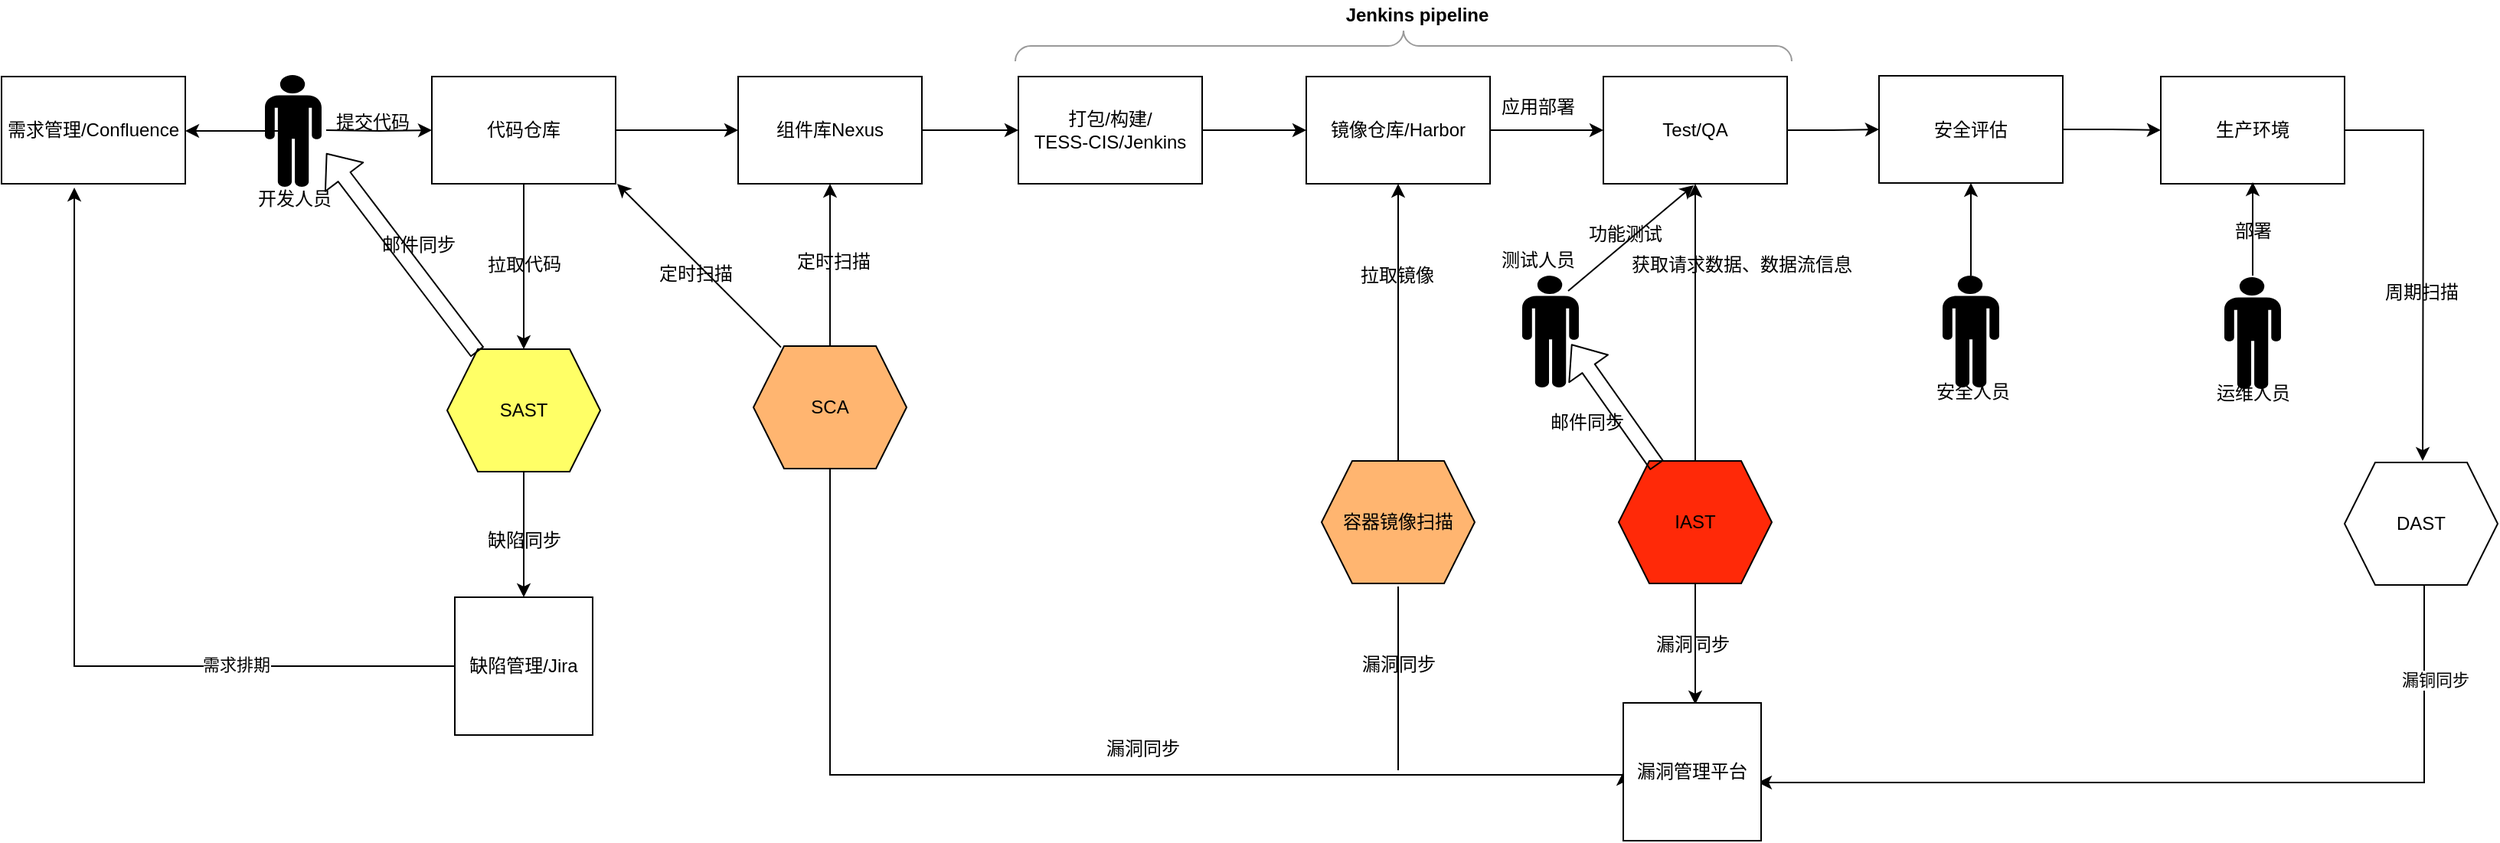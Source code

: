 <mxfile version="13.10.0" type="github">
  <diagram id="o9wrVbWIL4ODcBylfV1H" name="Page-1">
    <mxGraphModel dx="4043" dy="692" grid="1" gridSize="10" guides="1" tooltips="1" connect="1" arrows="1" fold="1" page="1" pageScale="1" pageWidth="2339" pageHeight="3300" math="0" shadow="0">
      <root>
        <mxCell id="0" />
        <mxCell id="1" parent="0" />
        <mxCell id="gxyS9pcXqX11lwIKly3A-1" value="需求管理/Confluence" style="rounded=0;whiteSpace=wrap;html=1;" vertex="1" parent="1">
          <mxGeometry x="-12" y="100" width="120" height="70" as="geometry" />
        </mxCell>
        <mxCell id="gxyS9pcXqX11lwIKly3A-37" value="" style="edgeStyle=orthogonalEdgeStyle;rounded=0;orthogonalLoop=1;jettySize=auto;html=1;" edge="1" parent="1" source="gxyS9pcXqX11lwIKly3A-3" target="gxyS9pcXqX11lwIKly3A-36">
          <mxGeometry relative="1" as="geometry" />
        </mxCell>
        <mxCell id="gxyS9pcXqX11lwIKly3A-39" value="" style="edgeStyle=orthogonalEdgeStyle;rounded=0;orthogonalLoop=1;jettySize=auto;html=1;" edge="1" parent="1" source="gxyS9pcXqX11lwIKly3A-3" target="gxyS9pcXqX11lwIKly3A-12">
          <mxGeometry relative="1" as="geometry" />
        </mxCell>
        <mxCell id="gxyS9pcXqX11lwIKly3A-3" value="代码仓库" style="rounded=0;whiteSpace=wrap;html=1;" vertex="1" parent="1">
          <mxGeometry x="269" y="100" width="120" height="70" as="geometry" />
        </mxCell>
        <mxCell id="gxyS9pcXqX11lwIKly3A-129" value="" style="edgeStyle=orthogonalEdgeStyle;rounded=0;orthogonalLoop=1;jettySize=auto;html=1;entryX=0.396;entryY=1.036;entryDx=0;entryDy=0;entryPerimeter=0;" edge="1" parent="1" source="gxyS9pcXqX11lwIKly3A-11" target="gxyS9pcXqX11lwIKly3A-1">
          <mxGeometry relative="1" as="geometry">
            <mxPoint y="480" as="targetPoint" />
          </mxGeometry>
        </mxCell>
        <mxCell id="gxyS9pcXqX11lwIKly3A-130" value="需求排期" style="edgeLabel;html=1;align=center;verticalAlign=middle;resizable=0;points=[];" vertex="1" connectable="0" parent="gxyS9pcXqX11lwIKly3A-129">
          <mxGeometry x="-0.273" y="-3" relative="1" as="geometry">
            <mxPoint x="60.29" y="2" as="offset" />
          </mxGeometry>
        </mxCell>
        <mxCell id="gxyS9pcXqX11lwIKly3A-11" value="缺陷管理/Jira" style="whiteSpace=wrap;html=1;aspect=fixed;" vertex="1" parent="1">
          <mxGeometry x="284" y="440" width="90" height="90" as="geometry" />
        </mxCell>
        <mxCell id="gxyS9pcXqX11lwIKly3A-74" value="" style="edgeStyle=orthogonalEdgeStyle;rounded=0;orthogonalLoop=1;jettySize=auto;html=1;entryX=0.5;entryY=0;entryDx=0;entryDy=0;" edge="1" parent="1" source="gxyS9pcXqX11lwIKly3A-12" target="gxyS9pcXqX11lwIKly3A-11">
          <mxGeometry relative="1" as="geometry" />
        </mxCell>
        <mxCell id="gxyS9pcXqX11lwIKly3A-12" value="SAST" style="shape=hexagon;perimeter=hexagonPerimeter2;whiteSpace=wrap;html=1;fixedSize=1;fillColor=#FFFF66;" vertex="1" parent="1">
          <mxGeometry x="279" y="278" width="100" height="80" as="geometry" />
        </mxCell>
        <mxCell id="gxyS9pcXqX11lwIKly3A-31" value="" style="edgeStyle=orthogonalEdgeStyle;rounded=0;orthogonalLoop=1;jettySize=auto;html=1;" edge="1" parent="1" target="gxyS9pcXqX11lwIKly3A-3">
          <mxGeometry relative="1" as="geometry">
            <mxPoint x="200" y="135" as="sourcePoint" />
          </mxGeometry>
        </mxCell>
        <mxCell id="gxyS9pcXqX11lwIKly3A-38" value="" style="edgeStyle=orthogonalEdgeStyle;rounded=0;orthogonalLoop=1;jettySize=auto;html=1;exitX=0;exitY=0.5;exitDx=0;exitDy=0;exitPerimeter=0;" edge="1" parent="1" target="gxyS9pcXqX11lwIKly3A-1">
          <mxGeometry relative="1" as="geometry">
            <mxPoint x="175" y="135.5" as="sourcePoint" />
            <Array as="points">
              <mxPoint x="165" y="135" />
            </Array>
          </mxGeometry>
        </mxCell>
        <mxCell id="gxyS9pcXqX11lwIKly3A-35" value="提交代码" style="text;html=1;align=center;verticalAlign=middle;resizable=0;points=[];autosize=1;" vertex="1" parent="1">
          <mxGeometry x="200" y="120" width="60" height="20" as="geometry" />
        </mxCell>
        <mxCell id="gxyS9pcXqX11lwIKly3A-45" value="" style="edgeStyle=orthogonalEdgeStyle;rounded=0;orthogonalLoop=1;jettySize=auto;html=1;" edge="1" parent="1" source="gxyS9pcXqX11lwIKly3A-36" target="gxyS9pcXqX11lwIKly3A-44">
          <mxGeometry relative="1" as="geometry" />
        </mxCell>
        <mxCell id="gxyS9pcXqX11lwIKly3A-36" value="组件库Nexus" style="rounded=0;whiteSpace=wrap;html=1;" vertex="1" parent="1">
          <mxGeometry x="469" y="100" width="120" height="70" as="geometry" />
        </mxCell>
        <mxCell id="gxyS9pcXqX11lwIKly3A-40" value="拉取代码" style="text;html=1;align=center;verticalAlign=middle;resizable=0;points=[];autosize=1;rotation=-1;" vertex="1" parent="1">
          <mxGeometry x="299" y="213" width="60" height="20" as="geometry" />
        </mxCell>
        <mxCell id="gxyS9pcXqX11lwIKly3A-60" value="" style="edgeStyle=orthogonalEdgeStyle;rounded=0;orthogonalLoop=1;jettySize=auto;html=1;" edge="1" parent="1" source="gxyS9pcXqX11lwIKly3A-41" target="gxyS9pcXqX11lwIKly3A-36">
          <mxGeometry relative="1" as="geometry" />
        </mxCell>
        <mxCell id="gxyS9pcXqX11lwIKly3A-84" value="" style="edgeStyle=orthogonalEdgeStyle;rounded=0;orthogonalLoop=1;jettySize=auto;html=1;entryX=0;entryY=0.5;entryDx=0;entryDy=0;" edge="1" parent="1" target="gxyS9pcXqX11lwIKly3A-76">
          <mxGeometry relative="1" as="geometry">
            <mxPoint x="529" y="356" as="sourcePoint" />
            <mxPoint x="879" y="486" as="targetPoint" />
            <Array as="points">
              <mxPoint x="529" y="556" />
              <mxPoint x="1084" y="556" />
              <mxPoint x="1084" y="561" />
            </Array>
          </mxGeometry>
        </mxCell>
        <mxCell id="gxyS9pcXqX11lwIKly3A-41" value="SCA" style="shape=hexagon;perimeter=hexagonPerimeter2;whiteSpace=wrap;html=1;fixedSize=1;fillColor=#FFB570;" vertex="1" parent="1">
          <mxGeometry x="479" y="276" width="100" height="80" as="geometry" />
        </mxCell>
        <mxCell id="gxyS9pcXqX11lwIKly3A-47" value="" style="edgeStyle=orthogonalEdgeStyle;rounded=0;orthogonalLoop=1;jettySize=auto;html=1;" edge="1" parent="1" source="gxyS9pcXqX11lwIKly3A-44" target="gxyS9pcXqX11lwIKly3A-46">
          <mxGeometry relative="1" as="geometry" />
        </mxCell>
        <mxCell id="gxyS9pcXqX11lwIKly3A-44" value="&lt;div&gt;打包/构建/&lt;/div&gt;&lt;div&gt;TESS-CIS/Jenkins&lt;br&gt;&lt;/div&gt;" style="rounded=0;whiteSpace=wrap;html=1;" vertex="1" parent="1">
          <mxGeometry x="652" y="100" width="120" height="70" as="geometry" />
        </mxCell>
        <mxCell id="gxyS9pcXqX11lwIKly3A-49" value="" style="edgeStyle=orthogonalEdgeStyle;rounded=0;orthogonalLoop=1;jettySize=auto;html=1;" edge="1" parent="1" source="gxyS9pcXqX11lwIKly3A-46" target="gxyS9pcXqX11lwIKly3A-48">
          <mxGeometry relative="1" as="geometry" />
        </mxCell>
        <mxCell id="gxyS9pcXqX11lwIKly3A-46" value="&lt;div&gt;镜像仓库/Harbor&lt;br&gt;&lt;/div&gt;" style="rounded=0;whiteSpace=wrap;html=1;" vertex="1" parent="1">
          <mxGeometry x="840" y="100" width="120" height="70" as="geometry" />
        </mxCell>
        <mxCell id="gxyS9pcXqX11lwIKly3A-54" value="" style="edgeStyle=orthogonalEdgeStyle;rounded=0;orthogonalLoop=1;jettySize=auto;html=1;" edge="1" parent="1" source="gxyS9pcXqX11lwIKly3A-149" target="gxyS9pcXqX11lwIKly3A-53">
          <mxGeometry relative="1" as="geometry" />
        </mxCell>
        <mxCell id="gxyS9pcXqX11lwIKly3A-48" value="&lt;div&gt;Test/QA&lt;br&gt;&lt;/div&gt;" style="rounded=0;whiteSpace=wrap;html=1;" vertex="1" parent="1">
          <mxGeometry x="1034" y="100" width="120" height="70" as="geometry" />
        </mxCell>
        <mxCell id="gxyS9pcXqX11lwIKly3A-85" value="" style="edgeStyle=orthogonalEdgeStyle;rounded=0;orthogonalLoop=1;jettySize=auto;html=1;" edge="1" parent="1" source="gxyS9pcXqX11lwIKly3A-50">
          <mxGeometry relative="1" as="geometry">
            <mxPoint x="1094" y="510" as="targetPoint" />
          </mxGeometry>
        </mxCell>
        <mxCell id="gxyS9pcXqX11lwIKly3A-121" value="" style="edgeStyle=orthogonalEdgeStyle;rounded=0;orthogonalLoop=1;jettySize=auto;html=1;entryX=0.5;entryY=1;entryDx=0;entryDy=0;" edge="1" parent="1" source="gxyS9pcXqX11lwIKly3A-50" target="gxyS9pcXqX11lwIKly3A-48">
          <mxGeometry relative="1" as="geometry" />
        </mxCell>
        <mxCell id="gxyS9pcXqX11lwIKly3A-50" value="IAST" style="shape=hexagon;perimeter=hexagonPerimeter2;whiteSpace=wrap;html=1;fixedSize=1;fillColor=#FF2908;" vertex="1" parent="1">
          <mxGeometry x="1044" y="351" width="100" height="80" as="geometry" />
        </mxCell>
        <mxCell id="gxyS9pcXqX11lwIKly3A-57" value="" style="edgeStyle=orthogonalEdgeStyle;rounded=0;orthogonalLoop=1;jettySize=auto;html=1;" edge="1" parent="1" source="gxyS9pcXqX11lwIKly3A-51" target="gxyS9pcXqX11lwIKly3A-46">
          <mxGeometry relative="1" as="geometry" />
        </mxCell>
        <mxCell id="gxyS9pcXqX11lwIKly3A-51" value="容器镜像扫描" style="shape=hexagon;perimeter=hexagonPerimeter2;whiteSpace=wrap;html=1;fixedSize=1;fillColor=#FFB570;" vertex="1" parent="1">
          <mxGeometry x="850" y="351" width="100" height="80" as="geometry" />
        </mxCell>
        <mxCell id="gxyS9pcXqX11lwIKly3A-133" value="" style="edgeStyle=orthogonalEdgeStyle;rounded=0;orthogonalLoop=1;jettySize=auto;html=1;" edge="1" parent="1" source="gxyS9pcXqX11lwIKly3A-53">
          <mxGeometry relative="1" as="geometry">
            <mxPoint x="1569" y="351" as="targetPoint" />
          </mxGeometry>
        </mxCell>
        <mxCell id="gxyS9pcXqX11lwIKly3A-53" value="生产环境" style="rounded=0;whiteSpace=wrap;html=1;" vertex="1" parent="1">
          <mxGeometry x="1398" y="100" width="120" height="70" as="geometry" />
        </mxCell>
        <mxCell id="gxyS9pcXqX11lwIKly3A-90" value="" style="edgeStyle=orthogonalEdgeStyle;rounded=0;orthogonalLoop=1;jettySize=auto;html=1;exitX=0.375;exitY=1;exitDx=0;exitDy=0;" edge="1" parent="1" source="gxyS9pcXqX11lwIKly3A-55">
          <mxGeometry relative="1" as="geometry">
            <mxPoint x="1404" y="436" as="sourcePoint" />
            <mxPoint x="1135" y="561" as="targetPoint" />
            <Array as="points">
              <mxPoint x="1570" y="432" />
              <mxPoint x="1570" y="561" />
            </Array>
          </mxGeometry>
        </mxCell>
        <mxCell id="gxyS9pcXqX11lwIKly3A-96" value="漏铜同步" style="edgeLabel;html=1;align=center;verticalAlign=middle;resizable=0;points=[];" vertex="1" connectable="0" parent="gxyS9pcXqX11lwIKly3A-90">
          <mxGeometry x="-0.415" y="4" relative="1" as="geometry">
            <mxPoint x="32.07" y="-71" as="offset" />
          </mxGeometry>
        </mxCell>
        <mxCell id="gxyS9pcXqX11lwIKly3A-55" value="DAST" style="shape=hexagon;perimeter=hexagonPerimeter2;whiteSpace=wrap;html=1;fixedSize=1;" vertex="1" parent="1">
          <mxGeometry x="1518" y="352" width="100" height="80" as="geometry" />
        </mxCell>
        <mxCell id="gxyS9pcXqX11lwIKly3A-61" value="定时扫描" style="text;html=1;align=center;verticalAlign=middle;resizable=0;points=[];autosize=1;" vertex="1" parent="1">
          <mxGeometry x="501" y="211" width="60" height="20" as="geometry" />
        </mxCell>
        <mxCell id="gxyS9pcXqX11lwIKly3A-65" value="" style="shape=flexArrow;endArrow=classic;html=1;exitX=0.178;exitY=0.025;exitDx=0;exitDy=0;exitPerimeter=0;" edge="1" parent="1">
          <mxGeometry width="50" height="50" relative="1" as="geometry">
            <mxPoint x="298.8" y="280" as="sourcePoint" />
            <mxPoint x="200" y="150" as="targetPoint" />
          </mxGeometry>
        </mxCell>
        <mxCell id="gxyS9pcXqX11lwIKly3A-66" value="邮件同步" style="text;html=1;align=center;verticalAlign=middle;resizable=0;points=[];autosize=1;" vertex="1" parent="1">
          <mxGeometry x="230" y="200" width="60" height="20" as="geometry" />
        </mxCell>
        <mxCell id="gxyS9pcXqX11lwIKly3A-69" value="缺陷同步" style="text;html=1;align=center;verticalAlign=middle;resizable=0;points=[];autosize=1;" vertex="1" parent="1">
          <mxGeometry x="299" y="393" width="60" height="20" as="geometry" />
        </mxCell>
        <mxCell id="gxyS9pcXqX11lwIKly3A-76" value="漏洞管理平台" style="whiteSpace=wrap;html=1;aspect=fixed;" vertex="1" parent="1">
          <mxGeometry x="1047" y="509" width="90" height="90" as="geometry" />
        </mxCell>
        <mxCell id="gxyS9pcXqX11lwIKly3A-86" value="" style="shape=mxgraph.signs.people.man_1;html=1;pointerEvents=1;fillColor=#000000;strokeColor=none;verticalLabelPosition=bottom;verticalAlign=top;align=center;" vertex="1" parent="1">
          <mxGeometry x="160" y="99" width="37" height="73" as="geometry" />
        </mxCell>
        <mxCell id="gxyS9pcXqX11lwIKly3A-95" value="获取请求数据、数据流信息" style="text;html=1;align=center;verticalAlign=middle;resizable=0;points=[];autosize=1;" vertex="1" parent="1">
          <mxGeometry x="1044" y="213" width="160" height="20" as="geometry" />
        </mxCell>
        <mxCell id="gxyS9pcXqX11lwIKly3A-97" value="周期扫描" style="text;html=1;align=center;verticalAlign=middle;resizable=0;points=[];autosize=1;" vertex="1" parent="1">
          <mxGeometry x="1538" y="231" width="60" height="20" as="geometry" />
        </mxCell>
        <mxCell id="gxyS9pcXqX11lwIKly3A-99" value="" style="endArrow=none;html=1;entryX=0.5;entryY=1;entryDx=0;entryDy=0;" edge="1" parent="1">
          <mxGeometry width="50" height="50" relative="1" as="geometry">
            <mxPoint x="900" y="553" as="sourcePoint" />
            <mxPoint x="900" y="433" as="targetPoint" />
          </mxGeometry>
        </mxCell>
        <mxCell id="gxyS9pcXqX11lwIKly3A-100" value="漏洞同步" style="text;html=1;align=center;verticalAlign=middle;resizable=0;points=[];autosize=1;" vertex="1" parent="1">
          <mxGeometry x="870" y="474" width="60" height="20" as="geometry" />
        </mxCell>
        <mxCell id="gxyS9pcXqX11lwIKly3A-103" value="漏洞同步" style="text;html=1;align=center;verticalAlign=middle;resizable=0;points=[];autosize=1;" vertex="1" parent="1">
          <mxGeometry x="703" y="529" width="60" height="20" as="geometry" />
        </mxCell>
        <mxCell id="gxyS9pcXqX11lwIKly3A-104" value="漏洞同步" style="text;html=1;align=center;verticalAlign=middle;resizable=0;points=[];autosize=1;" vertex="1" parent="1">
          <mxGeometry x="1062" y="461" width="60" height="20" as="geometry" />
        </mxCell>
        <mxCell id="gxyS9pcXqX11lwIKly3A-105" value="拉取镜像" style="text;html=1;align=center;verticalAlign=middle;resizable=0;points=[];autosize=1;" vertex="1" parent="1">
          <mxGeometry x="869" y="220" width="60" height="20" as="geometry" />
        </mxCell>
        <mxCell id="gxyS9pcXqX11lwIKly3A-106" value="" style="endArrow=classic;html=1;exitX=0.18;exitY=0.01;exitDx=0;exitDy=0;exitPerimeter=0;" edge="1" parent="1" source="gxyS9pcXqX11lwIKly3A-41">
          <mxGeometry width="50" height="50" relative="1" as="geometry">
            <mxPoint x="450" y="300" as="sourcePoint" />
            <mxPoint x="390" y="170" as="targetPoint" />
          </mxGeometry>
        </mxCell>
        <mxCell id="gxyS9pcXqX11lwIKly3A-107" value="定时扫描" style="text;html=1;align=center;verticalAlign=middle;resizable=0;points=[];autosize=1;" vertex="1" parent="1">
          <mxGeometry x="411" y="219" width="60" height="20" as="geometry" />
        </mxCell>
        <mxCell id="gxyS9pcXqX11lwIKly3A-118" value="开发人员" style="text;html=1;align=center;verticalAlign=middle;resizable=0;points=[];autosize=1;" vertex="1" parent="1">
          <mxGeometry x="148.5" y="170" width="60" height="20" as="geometry" />
        </mxCell>
        <mxCell id="gxyS9pcXqX11lwIKly3A-119" value="" style="shape=mxgraph.signs.people.man_1;html=1;pointerEvents=1;fillColor=#000000;strokeColor=none;verticalLabelPosition=bottom;verticalAlign=top;align=center;" vertex="1" parent="1">
          <mxGeometry x="981" y="230" width="37" height="73" as="geometry" />
        </mxCell>
        <mxCell id="gxyS9pcXqX11lwIKly3A-122" value="" style="endArrow=classic;html=1;" edge="1" parent="1">
          <mxGeometry width="50" height="50" relative="1" as="geometry">
            <mxPoint x="1011" y="240" as="sourcePoint" />
            <mxPoint x="1093" y="171" as="targetPoint" />
          </mxGeometry>
        </mxCell>
        <mxCell id="gxyS9pcXqX11lwIKly3A-123" value="测试人员" style="text;html=1;align=center;verticalAlign=middle;resizable=0;points=[];autosize=1;" vertex="1" parent="1">
          <mxGeometry x="961" y="210" width="60" height="20" as="geometry" />
        </mxCell>
        <mxCell id="gxyS9pcXqX11lwIKly3A-125" value="" style="shape=flexArrow;endArrow=classic;html=1;entryX=0.921;entryY=0.695;entryDx=0;entryDy=0;entryPerimeter=0;" edge="1" parent="1">
          <mxGeometry width="50" height="50" relative="1" as="geometry">
            <mxPoint x="1069" y="354" as="sourcePoint" />
            <mxPoint x="1013.077" y="274.735" as="targetPoint" />
          </mxGeometry>
        </mxCell>
        <mxCell id="gxyS9pcXqX11lwIKly3A-126" value="邮件同步" style="text;html=1;align=center;verticalAlign=middle;resizable=0;points=[];autosize=1;" vertex="1" parent="1">
          <mxGeometry x="993" y="316" width="60" height="20" as="geometry" />
        </mxCell>
        <mxCell id="gxyS9pcXqX11lwIKly3A-135" value="" style="edgeStyle=orthogonalEdgeStyle;rounded=0;orthogonalLoop=1;jettySize=auto;html=1;exitX=0.5;exitY=0;exitDx=0;exitDy=0;exitPerimeter=0;" edge="1" parent="1">
          <mxGeometry relative="1" as="geometry">
            <mxPoint x="1458" y="230.0" as="sourcePoint" />
            <mxPoint x="1458" y="169" as="targetPoint" />
          </mxGeometry>
        </mxCell>
        <mxCell id="gxyS9pcXqX11lwIKly3A-153" value="" style="edgeStyle=orthogonalEdgeStyle;rounded=0;orthogonalLoop=1;jettySize=auto;html=1;" edge="1" parent="1" source="gxyS9pcXqX11lwIKly3A-134" target="gxyS9pcXqX11lwIKly3A-149">
          <mxGeometry relative="1" as="geometry" />
        </mxCell>
        <mxCell id="gxyS9pcXqX11lwIKly3A-134" value="" style="shape=mxgraph.signs.people.man_1;html=1;pointerEvents=1;fillColor=#000000;strokeColor=none;verticalLabelPosition=bottom;verticalAlign=top;align=center;" vertex="1" parent="1">
          <mxGeometry x="1255.5" y="230" width="37" height="73" as="geometry" />
        </mxCell>
        <mxCell id="gxyS9pcXqX11lwIKly3A-137" value="运维人员" style="text;html=1;align=center;verticalAlign=middle;resizable=0;points=[];autosize=1;" vertex="1" parent="1">
          <mxGeometry x="1428" y="297" width="60" height="20" as="geometry" />
        </mxCell>
        <mxCell id="gxyS9pcXqX11lwIKly3A-136" value="部署" style="text;html=1;align=center;verticalAlign=middle;resizable=0;points=[];autosize=1;" vertex="1" parent="1">
          <mxGeometry x="1438" y="191" width="40" height="20" as="geometry" />
        </mxCell>
        <mxCell id="gxyS9pcXqX11lwIKly3A-139" value="功能测试" style="text;html=1;align=center;verticalAlign=middle;resizable=0;points=[];autosize=1;" vertex="1" parent="1">
          <mxGeometry x="1018" y="193" width="60" height="20" as="geometry" />
        </mxCell>
        <mxCell id="gxyS9pcXqX11lwIKly3A-144" value="" style="verticalLabelPosition=bottom;shadow=0;dashed=0;align=center;html=1;verticalAlign=top;strokeWidth=1;shape=mxgraph.mockup.markup.curlyBrace;strokeColor=#999999;fillColor=#00FF00;" vertex="1" parent="1">
          <mxGeometry x="650" y="70" width="507" height="20" as="geometry" />
        </mxCell>
        <mxCell id="gxyS9pcXqX11lwIKly3A-145" value="&lt;b&gt;Jenkins pipeline&lt;/b&gt;" style="text;html=1;align=center;verticalAlign=middle;resizable=0;points=[];autosize=1;" vertex="1" parent="1">
          <mxGeometry x="857" y="50" width="110" height="20" as="geometry" />
        </mxCell>
        <mxCell id="gxyS9pcXqX11lwIKly3A-147" value="应用部署" style="text;html=1;align=center;verticalAlign=middle;resizable=0;points=[];autosize=1;" vertex="1" parent="1">
          <mxGeometry x="961" y="110" width="60" height="20" as="geometry" />
        </mxCell>
        <mxCell id="gxyS9pcXqX11lwIKly3A-149" value="安全评估" style="rounded=0;whiteSpace=wrap;html=1;" vertex="1" parent="1">
          <mxGeometry x="1214" y="99.5" width="120" height="70" as="geometry" />
        </mxCell>
        <mxCell id="gxyS9pcXqX11lwIKly3A-150" value="" style="edgeStyle=orthogonalEdgeStyle;rounded=0;orthogonalLoop=1;jettySize=auto;html=1;" edge="1" parent="1" source="gxyS9pcXqX11lwIKly3A-48" target="gxyS9pcXqX11lwIKly3A-149">
          <mxGeometry relative="1" as="geometry">
            <mxPoint x="1154" y="135" as="sourcePoint" />
            <mxPoint x="1361" y="135" as="targetPoint" />
          </mxGeometry>
        </mxCell>
        <mxCell id="gxyS9pcXqX11lwIKly3A-151" value="" style="shape=mxgraph.signs.people.man_1;html=1;pointerEvents=1;fillColor=#000000;strokeColor=none;verticalLabelPosition=bottom;verticalAlign=top;align=center;" vertex="1" parent="1">
          <mxGeometry x="1439.5" y="231" width="37" height="73" as="geometry" />
        </mxCell>
        <mxCell id="gxyS9pcXqX11lwIKly3A-152" value="安全人员" style="text;html=1;align=center;verticalAlign=middle;resizable=0;points=[];autosize=1;" vertex="1" parent="1">
          <mxGeometry x="1245" y="296" width="60" height="20" as="geometry" />
        </mxCell>
      </root>
    </mxGraphModel>
  </diagram>
</mxfile>
